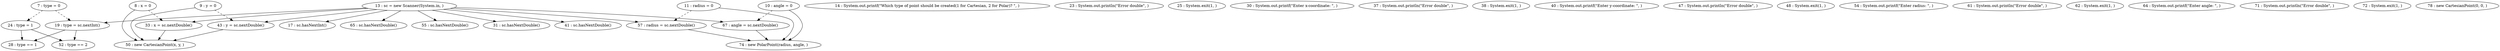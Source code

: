 digraph G {
"7 : type = 0"
"7 : type = 0" -> "19 : type = sc.nextInt()" [style=dashed]
"7 : type = 0" -> "24 : type = 1" [style=dashed]
"8 : x = 0"
"8 : x = 0" -> "50 : new CartesianPoint(x, y, )"
"8 : x = 0" -> "33 : x = sc.nextDouble()" [style=dashed]
"9 : y = 0"
"9 : y = 0" -> "50 : new CartesianPoint(x, y, )"
"9 : y = 0" -> "43 : y = sc.nextDouble()" [style=dashed]
"10 : angle = 0"
"10 : angle = 0" -> "74 : new PolarPoint(radius, angle, )"
"10 : angle = 0" -> "67 : angle = sc.nextDouble()" [style=dashed]
"11 : radius = 0"
"11 : radius = 0" -> "74 : new PolarPoint(radius, angle, )"
"11 : radius = 0" -> "57 : radius = sc.nextDouble()" [style=dashed]
"13 : sc = new Scanner(System.in, )"
"13 : sc = new Scanner(System.in, )" -> "17 : sc.hasNextInt()"
"13 : sc = new Scanner(System.in, )" -> "57 : radius = sc.nextDouble()"
"13 : sc = new Scanner(System.in, )" -> "65 : sc.hasNextDouble()"
"13 : sc = new Scanner(System.in, )" -> "33 : x = sc.nextDouble()"
"13 : sc = new Scanner(System.in, )" -> "55 : sc.hasNextDouble()"
"13 : sc = new Scanner(System.in, )" -> "31 : sc.hasNextDouble()"
"13 : sc = new Scanner(System.in, )" -> "41 : sc.hasNextDouble()"
"13 : sc = new Scanner(System.in, )" -> "43 : y = sc.nextDouble()"
"13 : sc = new Scanner(System.in, )" -> "19 : type = sc.nextInt()"
"13 : sc = new Scanner(System.in, )" -> "67 : angle = sc.nextDouble()"
"14 : System.out.printf(\"Which type of point should be created(1 for Cartesian, 2 for Polar)? \", )"
"17 : sc.hasNextInt()"
"19 : type = sc.nextInt()"
"19 : type = sc.nextInt()" -> "52 : type == 2"
"19 : type = sc.nextInt()" -> "28 : type == 1"
"23 : System.out.println(\"Error double\", )"
"24 : type = 1"
"24 : type = 1" -> "52 : type == 2"
"24 : type = 1" -> "28 : type == 1"
"25 : System.exit(1, )"
"28 : type == 1"
"30 : System.out.printf(\"Enter x-coordinate: \", )"
"31 : sc.hasNextDouble()"
"33 : x = sc.nextDouble()"
"33 : x = sc.nextDouble()" -> "50 : new CartesianPoint(x, y, )"
"37 : System.out.println(\"Error double\", )"
"38 : System.exit(1, )"
"40 : System.out.printf(\"Enter y-coordinate: \", )"
"41 : sc.hasNextDouble()"
"43 : y = sc.nextDouble()"
"43 : y = sc.nextDouble()" -> "50 : new CartesianPoint(x, y, )"
"47 : System.out.println(\"Error double\", )"
"48 : System.exit(1, )"
"50 : new CartesianPoint(x, y, )"
"52 : type == 2"
"54 : System.out.printf(\"Enter radius: \", )"
"55 : sc.hasNextDouble()"
"57 : radius = sc.nextDouble()"
"57 : radius = sc.nextDouble()" -> "74 : new PolarPoint(radius, angle, )"
"61 : System.out.println(\"Error double\", )"
"62 : System.exit(1, )"
"64 : System.out.printf(\"Enter angle: \", )"
"65 : sc.hasNextDouble()"
"67 : angle = sc.nextDouble()"
"67 : angle = sc.nextDouble()" -> "74 : new PolarPoint(radius, angle, )"
"71 : System.out.println(\"Error double\", )"
"72 : System.exit(1, )"
"74 : new PolarPoint(radius, angle, )"
"78 : new CartesianPoint(0, 0, )"
}